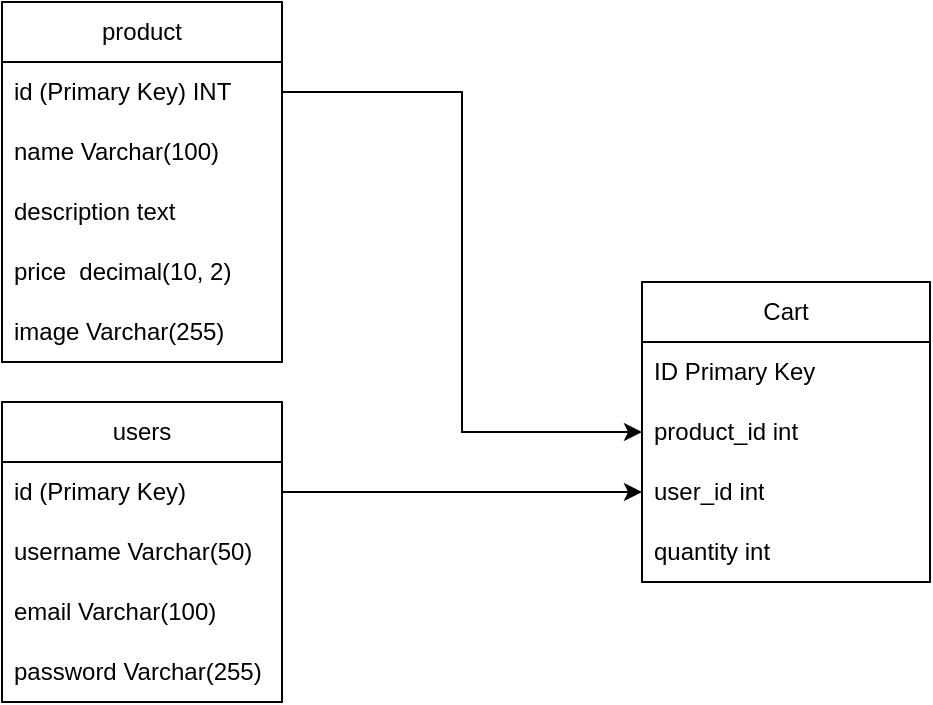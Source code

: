 <mxfile version="27.0.9">
  <diagram name="Page-1" id="G_INqZ0p-hLXi5SI2nTQ">
    <mxGraphModel dx="1077" dy="686" grid="1" gridSize="10" guides="1" tooltips="1" connect="1" arrows="1" fold="1" page="1" pageScale="1" pageWidth="827" pageHeight="1169" math="0" shadow="0">
      <root>
        <mxCell id="0" />
        <mxCell id="1" parent="0" />
        <mxCell id="xqTgI7OVb3-BMfcUCt9t-1" value="Cart" style="swimlane;fontStyle=0;childLayout=stackLayout;horizontal=1;startSize=30;horizontalStack=0;resizeParent=1;resizeParentMax=0;resizeLast=0;collapsible=1;marginBottom=0;whiteSpace=wrap;html=1;" vertex="1" parent="1">
          <mxGeometry x="480" y="190" width="144" height="150" as="geometry" />
        </mxCell>
        <mxCell id="xqTgI7OVb3-BMfcUCt9t-2" value="ID Primary Key" style="text;strokeColor=none;fillColor=none;align=left;verticalAlign=middle;spacingLeft=4;spacingRight=4;overflow=hidden;points=[[0,0.5],[1,0.5]];portConstraint=eastwest;rotatable=0;whiteSpace=wrap;html=1;" vertex="1" parent="xqTgI7OVb3-BMfcUCt9t-1">
          <mxGeometry y="30" width="144" height="30" as="geometry" />
        </mxCell>
        <mxCell id="xqTgI7OVb3-BMfcUCt9t-3" value="product_id int" style="text;strokeColor=none;fillColor=none;align=left;verticalAlign=middle;spacingLeft=4;spacingRight=4;overflow=hidden;points=[[0,0.5],[1,0.5]];portConstraint=eastwest;rotatable=0;whiteSpace=wrap;html=1;" vertex="1" parent="xqTgI7OVb3-BMfcUCt9t-1">
          <mxGeometry y="60" width="144" height="30" as="geometry" />
        </mxCell>
        <mxCell id="xqTgI7OVb3-BMfcUCt9t-4" value="user_id int" style="text;strokeColor=none;fillColor=none;align=left;verticalAlign=middle;spacingLeft=4;spacingRight=4;overflow=hidden;points=[[0,0.5],[1,0.5]];portConstraint=eastwest;rotatable=0;whiteSpace=wrap;html=1;" vertex="1" parent="xqTgI7OVb3-BMfcUCt9t-1">
          <mxGeometry y="90" width="144" height="30" as="geometry" />
        </mxCell>
        <mxCell id="xqTgI7OVb3-BMfcUCt9t-10" value="quantity int" style="text;strokeColor=none;fillColor=none;align=left;verticalAlign=middle;spacingLeft=4;spacingRight=4;overflow=hidden;points=[[0,0.5],[1,0.5]];portConstraint=eastwest;rotatable=0;whiteSpace=wrap;html=1;" vertex="1" parent="xqTgI7OVb3-BMfcUCt9t-1">
          <mxGeometry y="120" width="144" height="30" as="geometry" />
        </mxCell>
        <mxCell id="xqTgI7OVb3-BMfcUCt9t-11" value="users" style="swimlane;fontStyle=0;childLayout=stackLayout;horizontal=1;startSize=30;horizontalStack=0;resizeParent=1;resizeParentMax=0;resizeLast=0;collapsible=1;marginBottom=0;whiteSpace=wrap;html=1;" vertex="1" parent="1">
          <mxGeometry x="160" y="250" width="140" height="150" as="geometry" />
        </mxCell>
        <mxCell id="xqTgI7OVb3-BMfcUCt9t-12" value="id (Primary Key)" style="text;strokeColor=none;fillColor=none;align=left;verticalAlign=middle;spacingLeft=4;spacingRight=4;overflow=hidden;points=[[0,0.5],[1,0.5]];portConstraint=eastwest;rotatable=0;whiteSpace=wrap;html=1;" vertex="1" parent="xqTgI7OVb3-BMfcUCt9t-11">
          <mxGeometry y="30" width="140" height="30" as="geometry" />
        </mxCell>
        <mxCell id="xqTgI7OVb3-BMfcUCt9t-13" value="username Varchar(50)" style="text;strokeColor=none;fillColor=none;align=left;verticalAlign=middle;spacingLeft=4;spacingRight=4;overflow=hidden;points=[[0,0.5],[1,0.5]];portConstraint=eastwest;rotatable=0;whiteSpace=wrap;html=1;" vertex="1" parent="xqTgI7OVb3-BMfcUCt9t-11">
          <mxGeometry y="60" width="140" height="30" as="geometry" />
        </mxCell>
        <mxCell id="xqTgI7OVb3-BMfcUCt9t-14" value="email Varchar(100)" style="text;strokeColor=none;fillColor=none;align=left;verticalAlign=middle;spacingLeft=4;spacingRight=4;overflow=hidden;points=[[0,0.5],[1,0.5]];portConstraint=eastwest;rotatable=0;whiteSpace=wrap;html=1;" vertex="1" parent="xqTgI7OVb3-BMfcUCt9t-11">
          <mxGeometry y="90" width="140" height="30" as="geometry" />
        </mxCell>
        <mxCell id="xqTgI7OVb3-BMfcUCt9t-15" value="password Varchar(255)" style="text;strokeColor=none;fillColor=none;align=left;verticalAlign=middle;spacingLeft=4;spacingRight=4;overflow=hidden;points=[[0,0.5],[1,0.5]];portConstraint=eastwest;rotatable=0;whiteSpace=wrap;html=1;" vertex="1" parent="xqTgI7OVb3-BMfcUCt9t-11">
          <mxGeometry y="120" width="140" height="30" as="geometry" />
        </mxCell>
        <mxCell id="xqTgI7OVb3-BMfcUCt9t-16" style="edgeStyle=orthogonalEdgeStyle;rounded=0;orthogonalLoop=1;jettySize=auto;html=1;" edge="1" parent="1" source="xqTgI7OVb3-BMfcUCt9t-12" target="xqTgI7OVb3-BMfcUCt9t-4">
          <mxGeometry relative="1" as="geometry" />
        </mxCell>
        <mxCell id="xqTgI7OVb3-BMfcUCt9t-17" value="product" style="swimlane;fontStyle=0;childLayout=stackLayout;horizontal=1;startSize=30;horizontalStack=0;resizeParent=1;resizeParentMax=0;resizeLast=0;collapsible=1;marginBottom=0;whiteSpace=wrap;html=1;" vertex="1" parent="1">
          <mxGeometry x="160" y="50" width="140" height="180" as="geometry" />
        </mxCell>
        <mxCell id="xqTgI7OVb3-BMfcUCt9t-18" value="id (Primary Key) INT" style="text;strokeColor=none;fillColor=none;align=left;verticalAlign=middle;spacingLeft=4;spacingRight=4;overflow=hidden;points=[[0,0.5],[1,0.5]];portConstraint=eastwest;rotatable=0;whiteSpace=wrap;html=1;" vertex="1" parent="xqTgI7OVb3-BMfcUCt9t-17">
          <mxGeometry y="30" width="140" height="30" as="geometry" />
        </mxCell>
        <mxCell id="xqTgI7OVb3-BMfcUCt9t-19" value="name Varchar(100)" style="text;strokeColor=none;fillColor=none;align=left;verticalAlign=middle;spacingLeft=4;spacingRight=4;overflow=hidden;points=[[0,0.5],[1,0.5]];portConstraint=eastwest;rotatable=0;whiteSpace=wrap;html=1;" vertex="1" parent="xqTgI7OVb3-BMfcUCt9t-17">
          <mxGeometry y="60" width="140" height="30" as="geometry" />
        </mxCell>
        <mxCell id="xqTgI7OVb3-BMfcUCt9t-20" value="description text" style="text;strokeColor=none;fillColor=none;align=left;verticalAlign=middle;spacingLeft=4;spacingRight=4;overflow=hidden;points=[[0,0.5],[1,0.5]];portConstraint=eastwest;rotatable=0;whiteSpace=wrap;html=1;" vertex="1" parent="xqTgI7OVb3-BMfcUCt9t-17">
          <mxGeometry y="90" width="140" height="30" as="geometry" />
        </mxCell>
        <mxCell id="xqTgI7OVb3-BMfcUCt9t-21" value="price&amp;nbsp; decimal(10, 2)" style="text;strokeColor=none;fillColor=none;align=left;verticalAlign=middle;spacingLeft=4;spacingRight=4;overflow=hidden;points=[[0,0.5],[1,0.5]];portConstraint=eastwest;rotatable=0;whiteSpace=wrap;html=1;" vertex="1" parent="xqTgI7OVb3-BMfcUCt9t-17">
          <mxGeometry y="120" width="140" height="30" as="geometry" />
        </mxCell>
        <mxCell id="xqTgI7OVb3-BMfcUCt9t-24" value="image Varchar(255)" style="text;strokeColor=none;fillColor=none;align=left;verticalAlign=middle;spacingLeft=4;spacingRight=4;overflow=hidden;points=[[0,0.5],[1,0.5]];portConstraint=eastwest;rotatable=0;whiteSpace=wrap;html=1;" vertex="1" parent="xqTgI7OVb3-BMfcUCt9t-17">
          <mxGeometry y="150" width="140" height="30" as="geometry" />
        </mxCell>
        <mxCell id="xqTgI7OVb3-BMfcUCt9t-25" style="edgeStyle=orthogonalEdgeStyle;rounded=0;orthogonalLoop=1;jettySize=auto;html=1;" edge="1" parent="1" source="xqTgI7OVb3-BMfcUCt9t-18" target="xqTgI7OVb3-BMfcUCt9t-3">
          <mxGeometry relative="1" as="geometry" />
        </mxCell>
      </root>
    </mxGraphModel>
  </diagram>
</mxfile>
